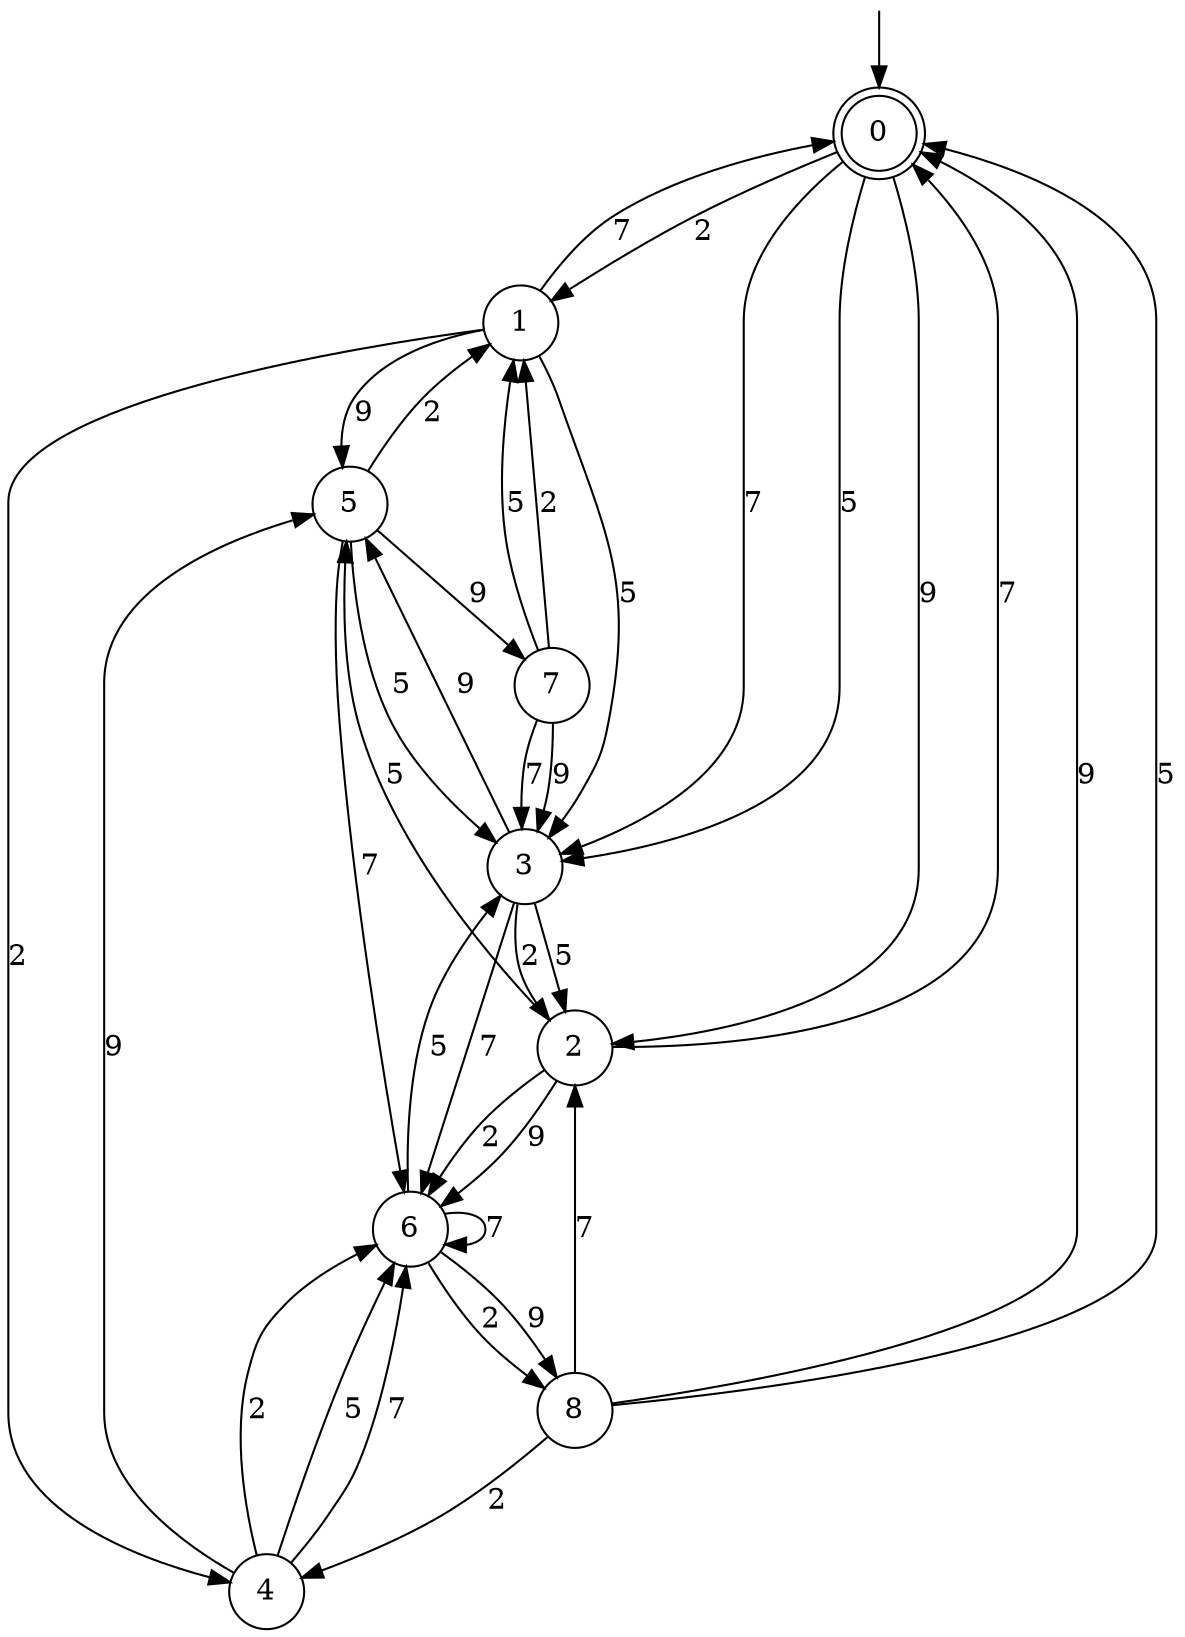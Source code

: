 digraph g {

	s0 [shape="doublecircle" label="0"];
	s1 [shape="circle" label="1"];
	s2 [shape="circle" label="2"];
	s3 [shape="circle" label="3"];
	s4 [shape="circle" label="4"];
	s5 [shape="circle" label="5"];
	s6 [shape="circle" label="6"];
	s7 [shape="circle" label="7"];
	s8 [shape="circle" label="8"];
	s0 -> s1 [label="2"];
	s0 -> s2 [label="9"];
	s0 -> s3 [label="5"];
	s0 -> s3 [label="7"];
	s1 -> s4 [label="2"];
	s1 -> s5 [label="9"];
	s1 -> s3 [label="5"];
	s1 -> s0 [label="7"];
	s2 -> s6 [label="2"];
	s2 -> s6 [label="9"];
	s2 -> s5 [label="5"];
	s2 -> s0 [label="7"];
	s3 -> s2 [label="2"];
	s3 -> s5 [label="9"];
	s3 -> s2 [label="5"];
	s3 -> s6 [label="7"];
	s4 -> s6 [label="2"];
	s4 -> s5 [label="9"];
	s4 -> s6 [label="5"];
	s4 -> s6 [label="7"];
	s5 -> s1 [label="2"];
	s5 -> s7 [label="9"];
	s5 -> s3 [label="5"];
	s5 -> s6 [label="7"];
	s6 -> s8 [label="2"];
	s6 -> s8 [label="9"];
	s6 -> s3 [label="5"];
	s6 -> s6 [label="7"];
	s7 -> s1 [label="2"];
	s7 -> s3 [label="9"];
	s7 -> s1 [label="5"];
	s7 -> s3 [label="7"];
	s8 -> s4 [label="2"];
	s8 -> s0 [label="9"];
	s8 -> s0 [label="5"];
	s8 -> s2 [label="7"];

__start0 [label="" shape="none" width="0" height="0"];
__start0 -> s0;

}
